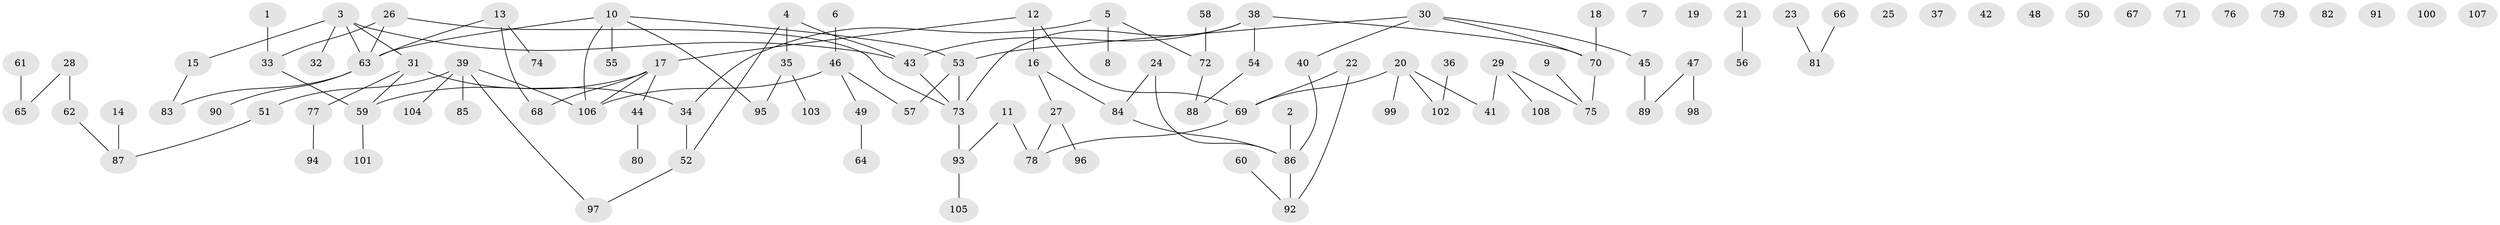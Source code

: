 // coarse degree distribution, {1: 0.23684210526315788, 5: 0.07894736842105263, 3: 0.07894736842105263, 6: 0.05263157894736842, 2: 0.39473684210526316, 7: 0.02631578947368421, 4: 0.13157894736842105}
// Generated by graph-tools (version 1.1) at 2025/35/03/04/25 23:35:43]
// undirected, 108 vertices, 109 edges
graph export_dot {
  node [color=gray90,style=filled];
  1;
  2;
  3;
  4;
  5;
  6;
  7;
  8;
  9;
  10;
  11;
  12;
  13;
  14;
  15;
  16;
  17;
  18;
  19;
  20;
  21;
  22;
  23;
  24;
  25;
  26;
  27;
  28;
  29;
  30;
  31;
  32;
  33;
  34;
  35;
  36;
  37;
  38;
  39;
  40;
  41;
  42;
  43;
  44;
  45;
  46;
  47;
  48;
  49;
  50;
  51;
  52;
  53;
  54;
  55;
  56;
  57;
  58;
  59;
  60;
  61;
  62;
  63;
  64;
  65;
  66;
  67;
  68;
  69;
  70;
  71;
  72;
  73;
  74;
  75;
  76;
  77;
  78;
  79;
  80;
  81;
  82;
  83;
  84;
  85;
  86;
  87;
  88;
  89;
  90;
  91;
  92;
  93;
  94;
  95;
  96;
  97;
  98;
  99;
  100;
  101;
  102;
  103;
  104;
  105;
  106;
  107;
  108;
  1 -- 33;
  2 -- 86;
  3 -- 15;
  3 -- 31;
  3 -- 32;
  3 -- 43;
  3 -- 63;
  4 -- 35;
  4 -- 43;
  4 -- 52;
  5 -- 8;
  5 -- 34;
  5 -- 72;
  6 -- 46;
  9 -- 75;
  10 -- 53;
  10 -- 55;
  10 -- 63;
  10 -- 95;
  10 -- 106;
  11 -- 78;
  11 -- 93;
  12 -- 16;
  12 -- 17;
  12 -- 69;
  13 -- 63;
  13 -- 68;
  13 -- 74;
  14 -- 87;
  15 -- 83;
  16 -- 27;
  16 -- 84;
  17 -- 44;
  17 -- 59;
  17 -- 68;
  17 -- 106;
  18 -- 70;
  20 -- 41;
  20 -- 69;
  20 -- 99;
  20 -- 102;
  21 -- 56;
  22 -- 69;
  22 -- 92;
  23 -- 81;
  24 -- 84;
  24 -- 86;
  26 -- 33;
  26 -- 63;
  26 -- 73;
  27 -- 78;
  27 -- 96;
  28 -- 62;
  28 -- 65;
  29 -- 41;
  29 -- 75;
  29 -- 108;
  30 -- 40;
  30 -- 45;
  30 -- 53;
  30 -- 70;
  31 -- 34;
  31 -- 59;
  31 -- 77;
  33 -- 59;
  34 -- 52;
  35 -- 95;
  35 -- 103;
  36 -- 102;
  38 -- 43;
  38 -- 54;
  38 -- 70;
  38 -- 73;
  39 -- 51;
  39 -- 85;
  39 -- 97;
  39 -- 104;
  39 -- 106;
  40 -- 86;
  43 -- 73;
  44 -- 80;
  45 -- 89;
  46 -- 49;
  46 -- 57;
  46 -- 106;
  47 -- 89;
  47 -- 98;
  49 -- 64;
  51 -- 87;
  52 -- 97;
  53 -- 57;
  53 -- 73;
  54 -- 88;
  58 -- 72;
  59 -- 101;
  60 -- 92;
  61 -- 65;
  62 -- 87;
  63 -- 83;
  63 -- 90;
  66 -- 81;
  69 -- 78;
  70 -- 75;
  72 -- 88;
  73 -- 93;
  77 -- 94;
  84 -- 86;
  86 -- 92;
  93 -- 105;
}
